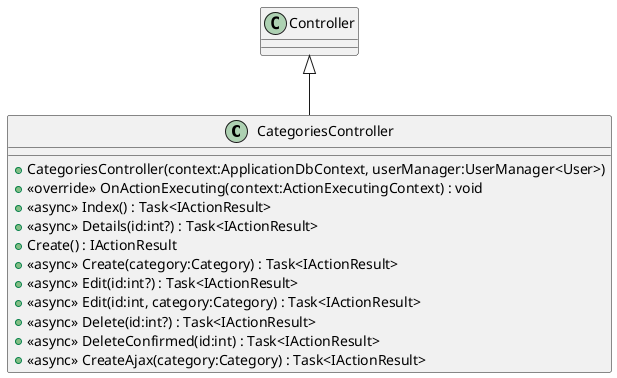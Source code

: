 @startuml
class CategoriesController {
    + CategoriesController(context:ApplicationDbContext, userManager:UserManager<User>)
    + <<override>> OnActionExecuting(context:ActionExecutingContext) : void
    + <<async>> Index() : Task<IActionResult>
    + <<async>> Details(id:int?) : Task<IActionResult>
    + Create() : IActionResult
    + <<async>> Create(category:Category) : Task<IActionResult>
    + <<async>> Edit(id:int?) : Task<IActionResult>
    + <<async>> Edit(id:int, category:Category) : Task<IActionResult>
    + <<async>> Delete(id:int?) : Task<IActionResult>
    + <<async>> DeleteConfirmed(id:int) : Task<IActionResult>
    + <<async>> CreateAjax(category:Category) : Task<IActionResult>
}
Controller <|-- CategoriesController
@enduml
